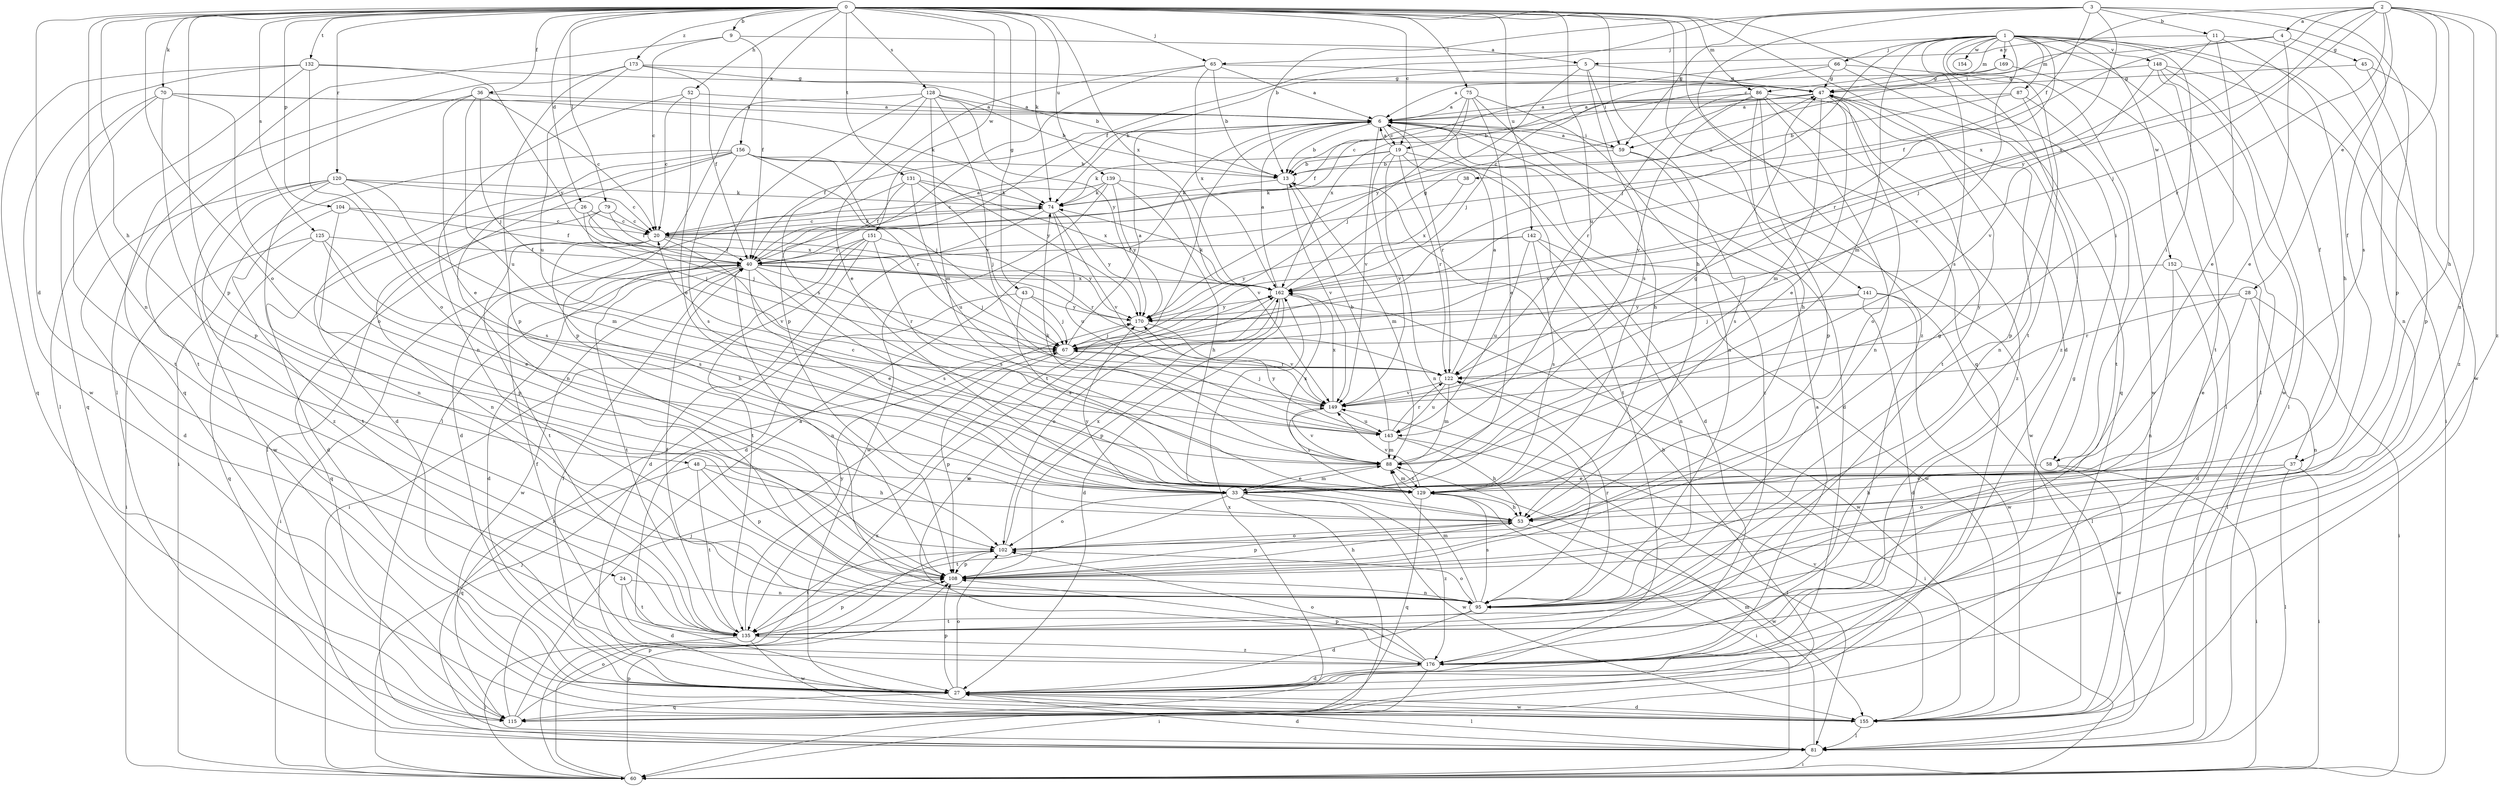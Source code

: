 strict digraph  {
0;
1;
2;
3;
4;
5;
6;
9;
11;
13;
19;
20;
24;
26;
27;
28;
33;
36;
37;
38;
40;
43;
45;
47;
48;
52;
53;
58;
59;
60;
65;
66;
67;
70;
74;
75;
79;
81;
86;
87;
88;
95;
102;
104;
108;
115;
120;
122;
125;
128;
129;
131;
132;
135;
139;
141;
142;
143;
148;
149;
151;
152;
154;
155;
156;
162;
169;
170;
173;
176;
0 -> 9  [label=b];
0 -> 19  [label=c];
0 -> 24  [label=d];
0 -> 26  [label=d];
0 -> 27  [label=d];
0 -> 36  [label=f];
0 -> 43  [label=g];
0 -> 48  [label=h];
0 -> 52  [label=h];
0 -> 53  [label=h];
0 -> 58  [label=i];
0 -> 65  [label=j];
0 -> 70  [label=k];
0 -> 74  [label=k];
0 -> 75  [label=l];
0 -> 79  [label=l];
0 -> 86  [label=m];
0 -> 95  [label=n];
0 -> 102  [label=o];
0 -> 104  [label=p];
0 -> 108  [label=p];
0 -> 115  [label=q];
0 -> 120  [label=r];
0 -> 125  [label=s];
0 -> 128  [label=s];
0 -> 131  [label=t];
0 -> 132  [label=t];
0 -> 139  [label=u];
0 -> 141  [label=u];
0 -> 142  [label=u];
0 -> 143  [label=u];
0 -> 151  [label=w];
0 -> 156  [label=x];
0 -> 162  [label=x];
0 -> 173  [label=z];
1 -> 37  [label=f];
1 -> 58  [label=i];
1 -> 65  [label=j];
1 -> 66  [label=j];
1 -> 67  [label=j];
1 -> 81  [label=l];
1 -> 86  [label=m];
1 -> 87  [label=m];
1 -> 88  [label=m];
1 -> 122  [label=r];
1 -> 129  [label=s];
1 -> 135  [label=t];
1 -> 148  [label=v];
1 -> 149  [label=v];
1 -> 152  [label=w];
1 -> 154  [label=w];
1 -> 155  [label=w];
1 -> 169  [label=y];
1 -> 176  [label=z];
2 -> 4  [label=a];
2 -> 28  [label=e];
2 -> 53  [label=h];
2 -> 59  [label=i];
2 -> 67  [label=j];
2 -> 95  [label=n];
2 -> 122  [label=r];
2 -> 129  [label=s];
2 -> 162  [label=x];
2 -> 170  [label=y];
2 -> 176  [label=z];
3 -> 11  [label=b];
3 -> 13  [label=b];
3 -> 37  [label=f];
3 -> 38  [label=f];
3 -> 40  [label=f];
3 -> 59  [label=i];
3 -> 108  [label=p];
3 -> 162  [label=x];
3 -> 176  [label=z];
4 -> 19  [label=c];
4 -> 33  [label=e];
4 -> 40  [label=f];
4 -> 45  [label=g];
5 -> 47  [label=g];
5 -> 59  [label=i];
5 -> 74  [label=k];
5 -> 129  [label=s];
5 -> 170  [label=y];
6 -> 13  [label=b];
6 -> 19  [label=c];
6 -> 27  [label=d];
6 -> 40  [label=f];
6 -> 59  [label=i];
6 -> 122  [label=r];
6 -> 135  [label=t];
6 -> 149  [label=v];
6 -> 176  [label=z];
9 -> 5  [label=a];
9 -> 20  [label=c];
9 -> 40  [label=f];
9 -> 81  [label=l];
11 -> 5  [label=a];
11 -> 33  [label=e];
11 -> 53  [label=h];
11 -> 67  [label=j];
11 -> 95  [label=n];
13 -> 74  [label=k];
13 -> 88  [label=m];
13 -> 149  [label=v];
19 -> 6  [label=a];
19 -> 13  [label=b];
19 -> 27  [label=d];
19 -> 74  [label=k];
19 -> 95  [label=n];
19 -> 122  [label=r];
19 -> 135  [label=t];
19 -> 149  [label=v];
20 -> 40  [label=f];
20 -> 53  [label=h];
20 -> 74  [label=k];
20 -> 115  [label=q];
20 -> 135  [label=t];
20 -> 149  [label=v];
20 -> 170  [label=y];
24 -> 27  [label=d];
24 -> 95  [label=n];
24 -> 135  [label=t];
26 -> 20  [label=c];
26 -> 27  [label=d];
26 -> 67  [label=j];
26 -> 162  [label=x];
27 -> 6  [label=a];
27 -> 40  [label=f];
27 -> 81  [label=l];
27 -> 102  [label=o];
27 -> 108  [label=p];
27 -> 115  [label=q];
27 -> 155  [label=w];
28 -> 33  [label=e];
28 -> 60  [label=i];
28 -> 95  [label=n];
28 -> 122  [label=r];
28 -> 170  [label=y];
33 -> 60  [label=i];
33 -> 88  [label=m];
33 -> 102  [label=o];
33 -> 135  [label=t];
33 -> 155  [label=w];
33 -> 176  [label=z];
36 -> 6  [label=a];
36 -> 20  [label=c];
36 -> 33  [label=e];
36 -> 67  [label=j];
36 -> 135  [label=t];
36 -> 143  [label=u];
37 -> 53  [label=h];
37 -> 60  [label=i];
37 -> 81  [label=l];
37 -> 102  [label=o];
37 -> 129  [label=s];
38 -> 74  [label=k];
38 -> 162  [label=x];
40 -> 6  [label=a];
40 -> 27  [label=d];
40 -> 33  [label=e];
40 -> 60  [label=i];
40 -> 67  [label=j];
40 -> 95  [label=n];
40 -> 122  [label=r];
40 -> 129  [label=s];
40 -> 135  [label=t];
40 -> 155  [label=w];
40 -> 162  [label=x];
43 -> 67  [label=j];
43 -> 81  [label=l];
43 -> 129  [label=s];
43 -> 170  [label=y];
45 -> 47  [label=g];
45 -> 108  [label=p];
45 -> 176  [label=z];
47 -> 6  [label=a];
47 -> 13  [label=b];
47 -> 20  [label=c];
47 -> 33  [label=e];
47 -> 88  [label=m];
47 -> 95  [label=n];
47 -> 102  [label=o];
48 -> 33  [label=e];
48 -> 53  [label=h];
48 -> 108  [label=p];
48 -> 115  [label=q];
48 -> 135  [label=t];
52 -> 6  [label=a];
52 -> 20  [label=c];
52 -> 33  [label=e];
52 -> 95  [label=n];
53 -> 102  [label=o];
53 -> 108  [label=p];
53 -> 155  [label=w];
53 -> 170  [label=y];
58 -> 33  [label=e];
58 -> 60  [label=i];
58 -> 155  [label=w];
59 -> 6  [label=a];
59 -> 13  [label=b];
59 -> 129  [label=s];
59 -> 155  [label=w];
60 -> 67  [label=j];
60 -> 102  [label=o];
60 -> 108  [label=p];
60 -> 162  [label=x];
65 -> 6  [label=a];
65 -> 13  [label=b];
65 -> 33  [label=e];
65 -> 47  [label=g];
65 -> 108  [label=p];
65 -> 162  [label=x];
66 -> 20  [label=c];
66 -> 47  [label=g];
66 -> 67  [label=j];
66 -> 115  [label=q];
66 -> 155  [label=w];
67 -> 6  [label=a];
67 -> 108  [label=p];
67 -> 122  [label=r];
70 -> 6  [label=a];
70 -> 74  [label=k];
70 -> 102  [label=o];
70 -> 108  [label=p];
70 -> 115  [label=q];
70 -> 135  [label=t];
74 -> 20  [label=c];
74 -> 27  [label=d];
74 -> 143  [label=u];
74 -> 149  [label=v];
74 -> 170  [label=y];
75 -> 6  [label=a];
75 -> 33  [label=e];
75 -> 53  [label=h];
75 -> 67  [label=j];
75 -> 95  [label=n];
75 -> 162  [label=x];
79 -> 20  [label=c];
79 -> 40  [label=f];
79 -> 67  [label=j];
79 -> 95  [label=n];
81 -> 27  [label=d];
81 -> 60  [label=i];
81 -> 88  [label=m];
86 -> 6  [label=a];
86 -> 40  [label=f];
86 -> 53  [label=h];
86 -> 95  [label=n];
86 -> 108  [label=p];
86 -> 122  [label=r];
86 -> 135  [label=t];
86 -> 149  [label=v];
86 -> 176  [label=z];
87 -> 6  [label=a];
87 -> 13  [label=b];
87 -> 108  [label=p];
87 -> 135  [label=t];
88 -> 20  [label=c];
88 -> 33  [label=e];
88 -> 47  [label=g];
88 -> 74  [label=k];
88 -> 129  [label=s];
88 -> 149  [label=v];
88 -> 162  [label=x];
95 -> 27  [label=d];
95 -> 88  [label=m];
95 -> 102  [label=o];
95 -> 122  [label=r];
95 -> 129  [label=s];
95 -> 135  [label=t];
102 -> 108  [label=p];
102 -> 135  [label=t];
102 -> 162  [label=x];
104 -> 20  [label=c];
104 -> 40  [label=f];
104 -> 108  [label=p];
104 -> 135  [label=t];
108 -> 47  [label=g];
108 -> 53  [label=h];
108 -> 95  [label=n];
115 -> 6  [label=a];
115 -> 13  [label=b];
115 -> 67  [label=j];
115 -> 108  [label=p];
115 -> 162  [label=x];
120 -> 20  [label=c];
120 -> 27  [label=d];
120 -> 74  [label=k];
120 -> 88  [label=m];
120 -> 95  [label=n];
120 -> 129  [label=s];
120 -> 155  [label=w];
120 -> 176  [label=z];
122 -> 6  [label=a];
122 -> 60  [label=i];
122 -> 88  [label=m];
122 -> 143  [label=u];
122 -> 149  [label=v];
125 -> 33  [label=e];
125 -> 40  [label=f];
125 -> 60  [label=i];
125 -> 115  [label=q];
125 -> 129  [label=s];
128 -> 6  [label=a];
128 -> 13  [label=b];
128 -> 81  [label=l];
128 -> 88  [label=m];
128 -> 108  [label=p];
128 -> 129  [label=s];
128 -> 149  [label=v];
128 -> 170  [label=y];
129 -> 53  [label=h];
129 -> 60  [label=i];
129 -> 88  [label=m];
129 -> 115  [label=q];
129 -> 149  [label=v];
131 -> 27  [label=d];
131 -> 40  [label=f];
131 -> 67  [label=j];
131 -> 74  [label=k];
131 -> 143  [label=u];
131 -> 162  [label=x];
132 -> 47  [label=g];
132 -> 81  [label=l];
132 -> 102  [label=o];
132 -> 115  [label=q];
132 -> 155  [label=w];
132 -> 170  [label=y];
135 -> 40  [label=f];
135 -> 60  [label=i];
135 -> 108  [label=p];
135 -> 155  [label=w];
135 -> 170  [label=y];
135 -> 176  [label=z];
139 -> 20  [label=c];
139 -> 53  [label=h];
139 -> 74  [label=k];
139 -> 149  [label=v];
139 -> 155  [label=w];
139 -> 170  [label=y];
141 -> 27  [label=d];
141 -> 67  [label=j];
141 -> 81  [label=l];
141 -> 155  [label=w];
141 -> 170  [label=y];
142 -> 40  [label=f];
142 -> 95  [label=n];
142 -> 129  [label=s];
142 -> 143  [label=u];
142 -> 155  [label=w];
142 -> 170  [label=y];
143 -> 13  [label=b];
143 -> 53  [label=h];
143 -> 81  [label=l];
143 -> 88  [label=m];
143 -> 122  [label=r];
143 -> 170  [label=y];
148 -> 47  [label=g];
148 -> 60  [label=i];
148 -> 81  [label=l];
148 -> 135  [label=t];
148 -> 149  [label=v];
148 -> 155  [label=w];
149 -> 67  [label=j];
149 -> 129  [label=s];
149 -> 143  [label=u];
149 -> 162  [label=x];
151 -> 27  [label=d];
151 -> 40  [label=f];
151 -> 60  [label=i];
151 -> 122  [label=r];
151 -> 129  [label=s];
151 -> 135  [label=t];
152 -> 27  [label=d];
152 -> 81  [label=l];
152 -> 95  [label=n];
152 -> 162  [label=x];
155 -> 27  [label=d];
155 -> 81  [label=l];
155 -> 149  [label=v];
156 -> 13  [label=b];
156 -> 27  [label=d];
156 -> 60  [label=i];
156 -> 67  [label=j];
156 -> 81  [label=l];
156 -> 95  [label=n];
156 -> 122  [label=r];
156 -> 129  [label=s];
156 -> 170  [label=y];
162 -> 6  [label=a];
162 -> 27  [label=d];
162 -> 47  [label=g];
162 -> 74  [label=k];
162 -> 102  [label=o];
162 -> 108  [label=p];
162 -> 155  [label=w];
162 -> 170  [label=y];
169 -> 6  [label=a];
169 -> 47  [label=g];
169 -> 81  [label=l];
170 -> 67  [label=j];
170 -> 149  [label=v];
173 -> 13  [label=b];
173 -> 40  [label=f];
173 -> 47  [label=g];
173 -> 108  [label=p];
173 -> 115  [label=q];
173 -> 143  [label=u];
176 -> 27  [label=d];
176 -> 40  [label=f];
176 -> 47  [label=g];
176 -> 60  [label=i];
176 -> 102  [label=o];
176 -> 108  [label=p];
176 -> 162  [label=x];
}
